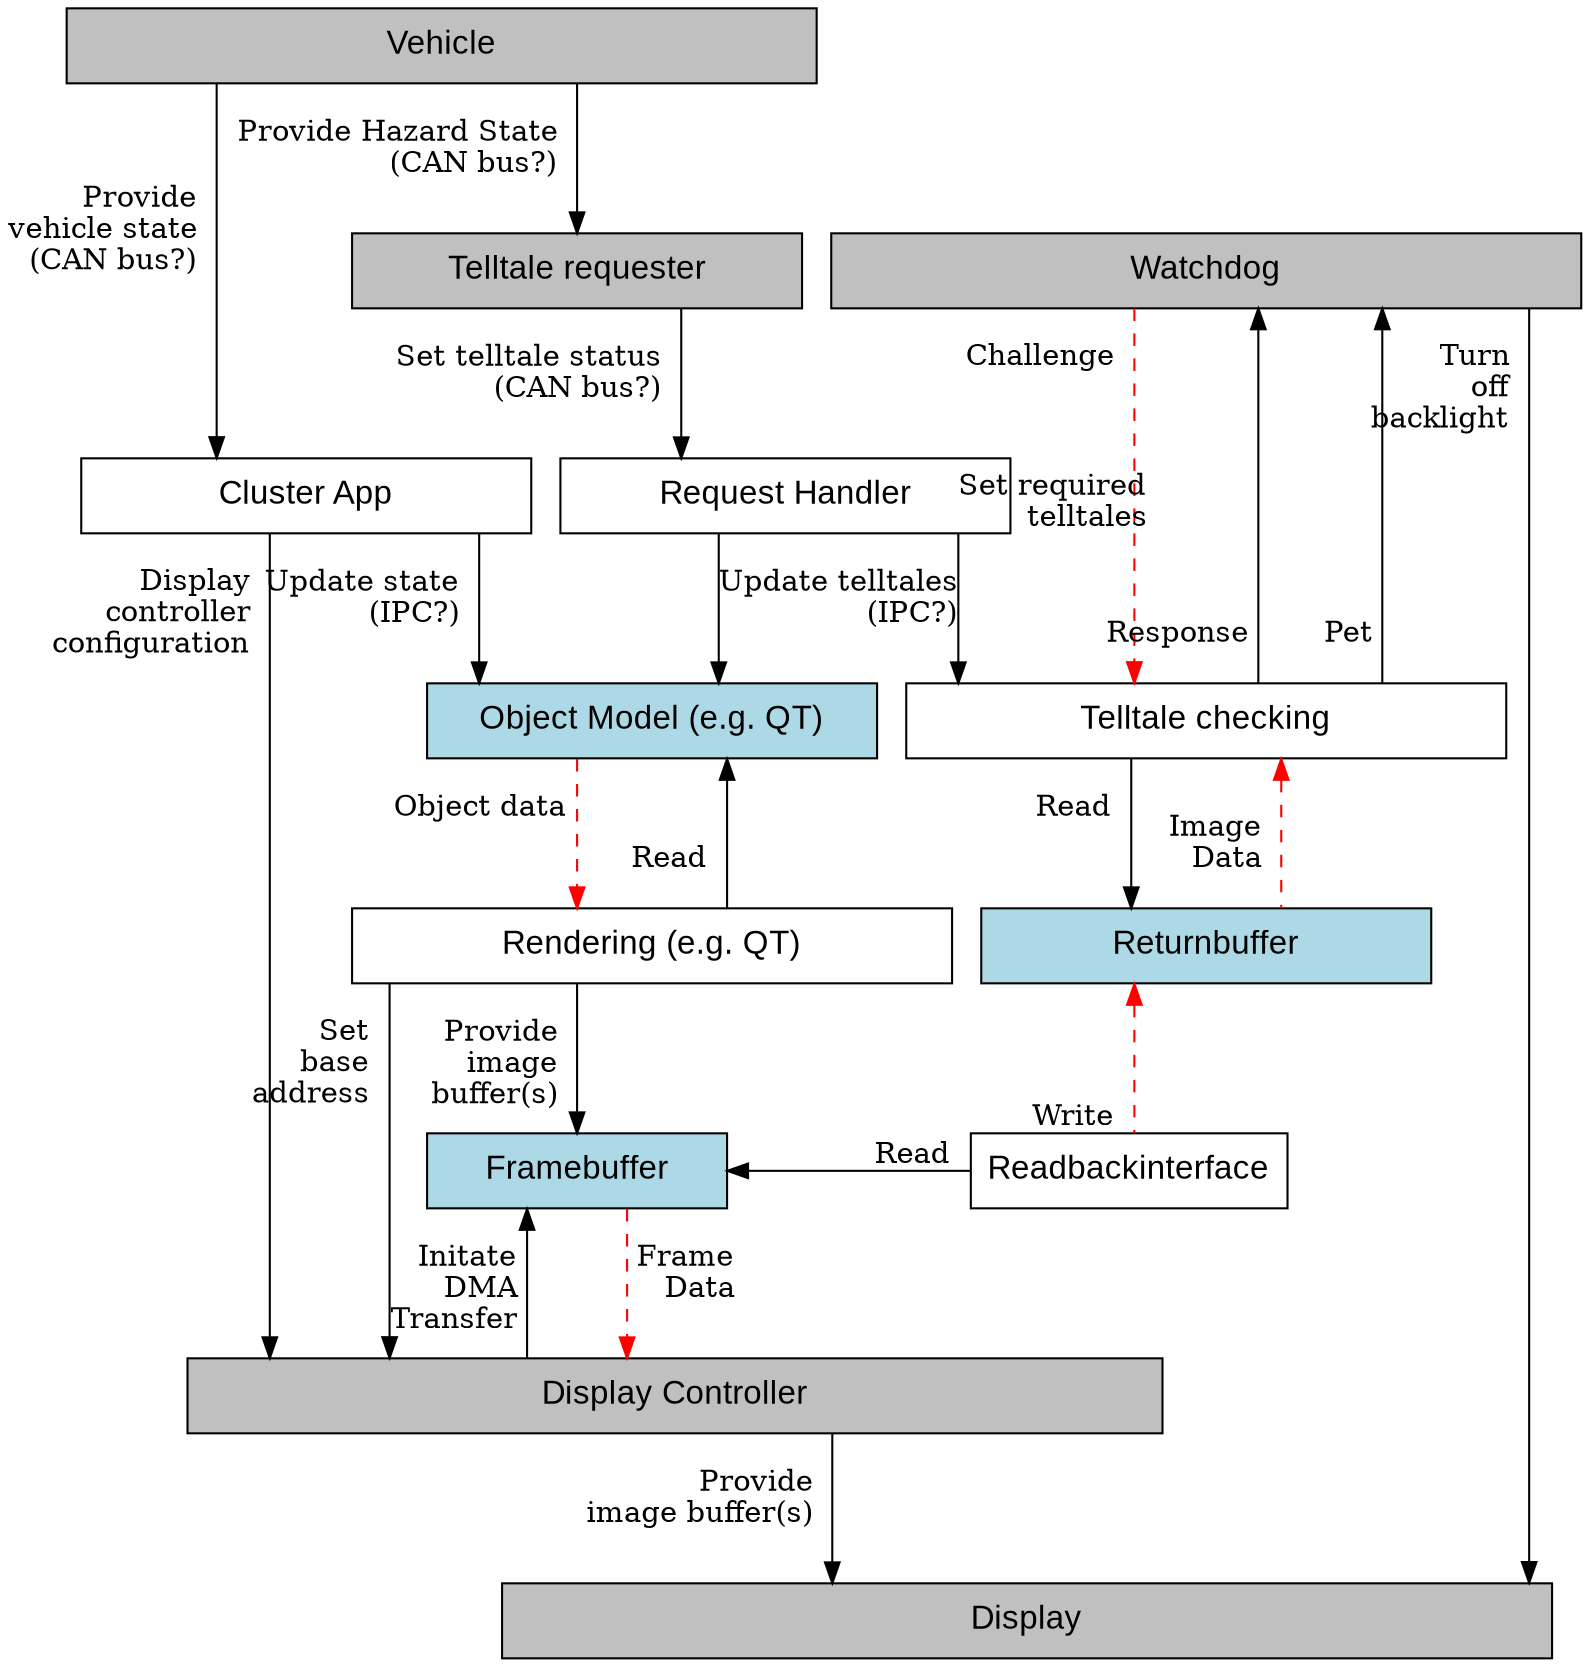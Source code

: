 digraph G {

node [shape=box width=1 height=0.5 fontname=arial fontsize=16 style=filled fillcolor=white]
graph [splines=ortho ranksep=1 nodesep=0.2 fontname=arial fontsize=16 compound=true]

vehicle [label="Vehicle" width=5 fillcolor=gray]
cluster [label="Cluster App" width=3]
rank=same{
  requester [label="Telltale requester" width=3 fillcolor=gray]
  watchdog [label="Watchdog" width=5 fillcolor=gray]
}
handler [label="Request Handler" width=3]
render_OM [label="Object Model (e.g. QT)" width=3 fillcolor=lightblue]
render [label="Rendering (e.g. QT)" width=4]
dControl [label="Display Controller" width=6.5 fillcolor=gray]
rank=same {
  framebuffer [label="Framebuffer" width=2 fillcolor=lightblue]
  readbackinterface [label="Readbackinterface" width=2]
}
returnbuffer [label="Returnbuffer" width=3 fillcolor=lightblue]
display [label="Display" width=7 fillcolor=gray]
check [label="Telltale checking" width=4]

vehicle -> cluster [taillabel="\r\r\r Provide  \rvehicle state  \r(CAN bus?)  \r"]
vehicle -> requester [taillabel="\rProvide Hazard State  \r(CAN bus?)  \r"]
requester -> handler [taillabel="\rSet telltale status  \r(CAN bus?)  \r"]
cluster -> render_OM [taillabel="\rUpdate state  \r(IPC?)  \r"]
cluster ->  dControl [taillabel="\r Display  \rcontroller  \r configuration  \r"]
handler -> check [taillabel="\rSet required  \rtelltales  \r"]
handler -> render_OM [taillabel="\rUpdate telltales  \r(IPC?)  \r"]
dControl -> display [taillabel="\rProvide  \rimage buffer(s)  \r"]
render -> dControl [taillabel="\rSet  \rbase  \raddress  \r" weight=2]
render -> framebuffer [taillabel="\rProvide  \rimage  \rbuffer(s)  \r"]

watchdog -> check [taillabel="\rChallenge  \r" style=dashed color=red]
watchdog -> check [dir=back headlabel="\rResponse \r\r"]
watchdog -> check [dir=back headlabel="\rPet \r\r"]
watchdog -> display [taillabel="\rTurn  \roff  \rbacklight  \r"]
framebuffer -> dControl [dir=back taillabel="\r Initate \rDMA \r Transfer \r"]
framebuffer -> dControl [taillabel="\r Frame  \r  Data  \r" style=dashed color=red]

render_OM -> render [taillabel="\rObject data " style=dashed color=red]
render_OM -> render [dir=back headlabel="\rRead  \r\r" ]
check -> returnbuffer [taillabel="\rRead  \r"]
check -> returnbuffer [dir=back headlabel="\rImage  \rData  \r\r" color=red style=dashed]
returnbuffer -> readbackinterface [dir=back headlabel="\rWrite  \r" color=red style=dashed]
framebuffer -> readbackinterface [dir=back headlabel="\nRead  \n"]

}
